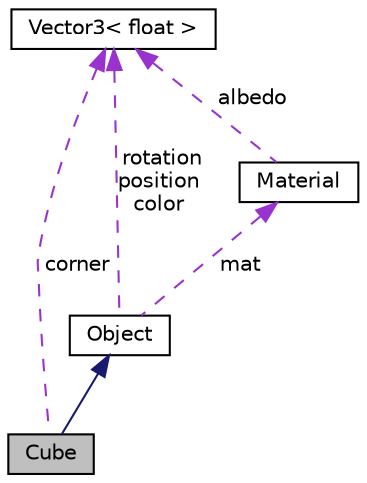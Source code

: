 digraph "Cube"
{
 // LATEX_PDF_SIZE
  edge [fontname="Helvetica",fontsize="10",labelfontname="Helvetica",labelfontsize="10"];
  node [fontname="Helvetica",fontsize="10",shape=record];
  Node1 [label="Cube",height=0.2,width=0.4,color="black", fillcolor="grey75", style="filled", fontcolor="black",tooltip="Classe de Cube."];
  Node2 -> Node1 [dir="back",color="midnightblue",fontsize="10",style="solid",fontname="Helvetica"];
  Node2 [label="Object",height=0.2,width=0.4,color="black", fillcolor="white", style="filled",URL="$classObject.html",tooltip="Super-classe Abstraite d'objets primitif."];
  Node3 -> Node2 [dir="back",color="darkorchid3",fontsize="10",style="dashed",label=" mat" ,fontname="Helvetica"];
  Node3 [label="Material",height=0.2,width=0.4,color="black", fillcolor="white", style="filled",URL="$classMaterial.html",tooltip="Classe des types de lumiere."];
  Node4 -> Node3 [dir="back",color="darkorchid3",fontsize="10",style="dashed",label=" albedo" ,fontname="Helvetica"];
  Node4 [label="Vector3\< float \>",height=0.2,width=0.4,color="black", fillcolor="white", style="filled",URL="$classVector3.html",tooltip=" "];
  Node4 -> Node2 [dir="back",color="darkorchid3",fontsize="10",style="dashed",label=" rotation\nposition\ncolor" ,fontname="Helvetica"];
  Node4 -> Node1 [dir="back",color="darkorchid3",fontsize="10",style="dashed",label=" corner" ,fontname="Helvetica"];
}
